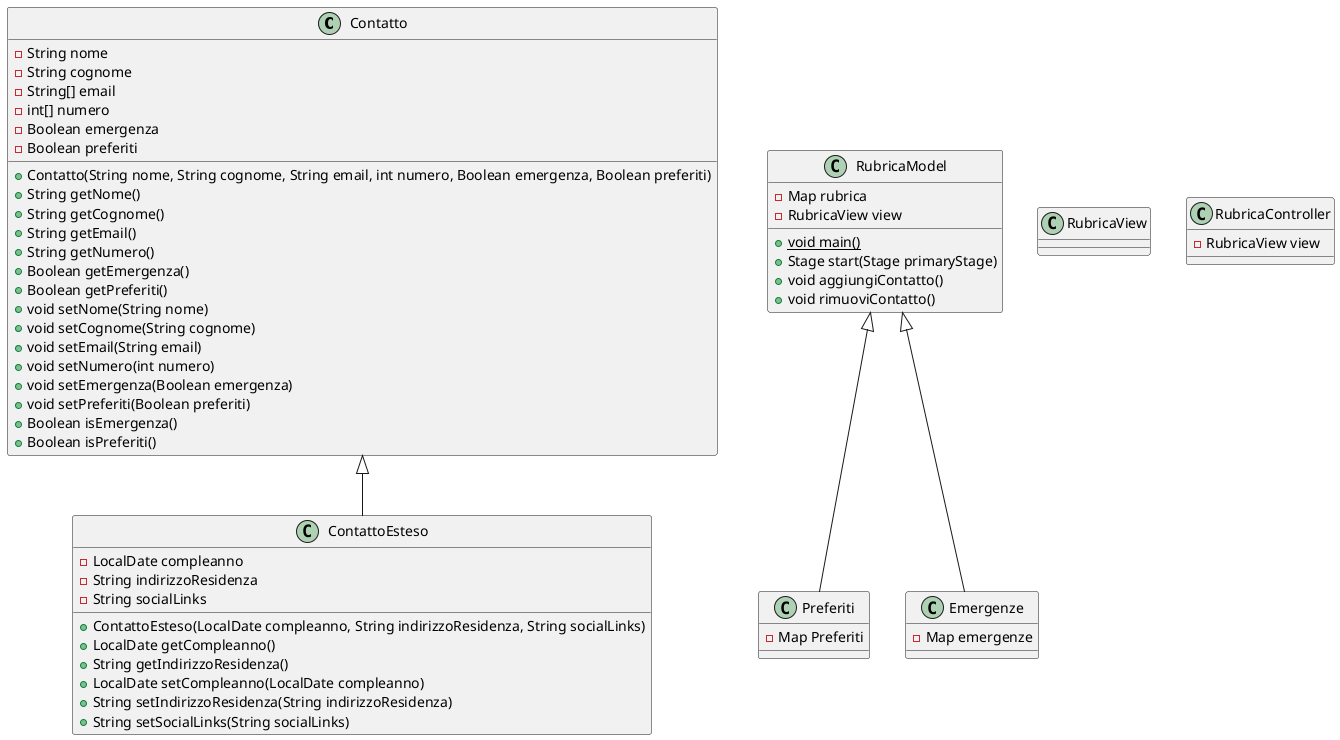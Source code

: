@startuml
class Contatto {
  - String nome
  - String cognome
  - String[] email
  - int[] numero
  - Boolean emergenza
  - Boolean preferiti
  + Contatto(String nome, String cognome, String email, int numero, Boolean emergenza, Boolean preferiti)
  + String getNome()
  + String getCognome()
  + String getEmail()
  + String getNumero()
  + Boolean getEmergenza()
  + Boolean getPreferiti()
  + void setNome(String nome)
  + void setCognome(String cognome)
  + void setEmail(String email)
  + void setNumero(int numero)
  + void setEmergenza(Boolean emergenza)
  + void setPreferiti(Boolean preferiti)
  + Boolean isEmergenza()
  + Boolean isPreferiti()
  
} 
class ContattoEsteso {
  - LocalDate compleanno
  - String indirizzoResidenza
  - String socialLinks
  + ContattoEsteso(LocalDate compleanno, String indirizzoResidenza, String socialLinks)
  + LocalDate getCompleanno()
  + String getIndirizzoResidenza()
  + LocalDate setCompleanno(LocalDate compleanno)
  + String setIndirizzoResidenza(String indirizzoResidenza)
  + String setSocialLinks(String socialLinks)
}
class RubricaModel {
  - Map rubrica 
  - RubricaView view 
  + void {static} main()
  + Stage start(Stage primaryStage)
  + void aggiungiContatto()
  + void rimuoviContatto()
}

class Preferiti {
  - Map Preferiti
}
class Emergenze {
  - Map emergenze 
}

class RubricaView 
class RubricaController{
  - RubricaView view
}

Contatto <|-- ContattoEsteso
RubricaModel <|-- Preferiti
RubricaModel <|-- Emergenze

@enduml
